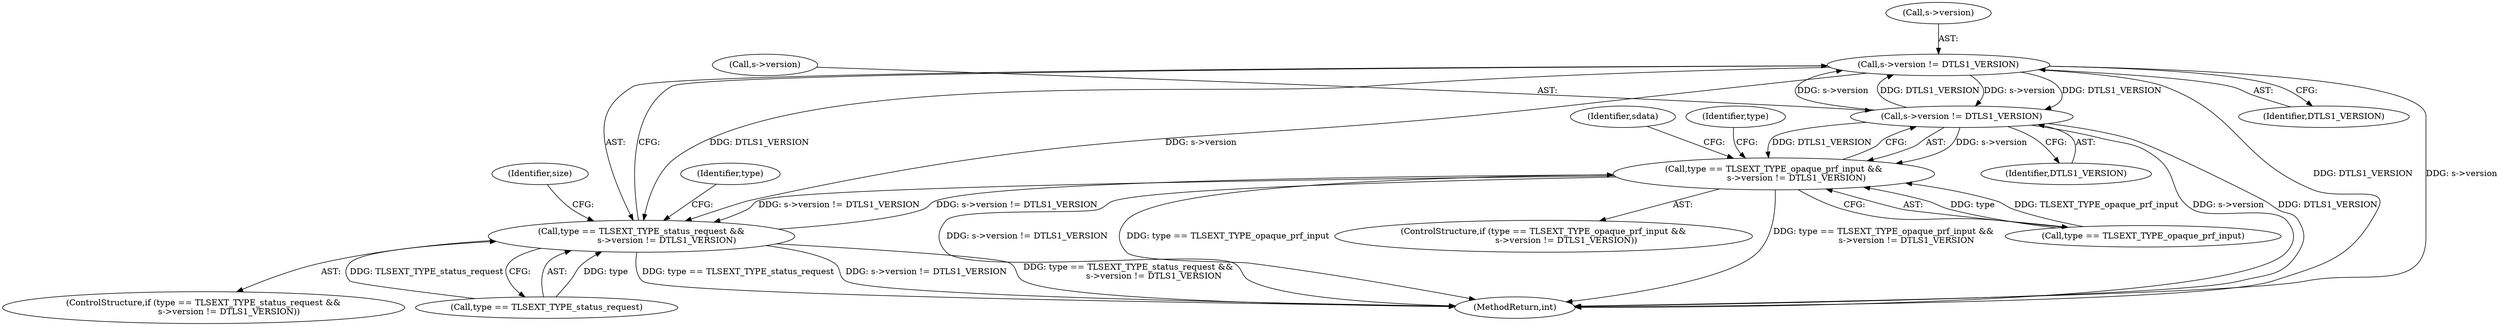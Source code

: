 digraph "0_openssl_2c0d295e26306e15a92eb23a84a1802005c1c137@pointer" {
"1000985" [label="(Call,s->version != DTLS1_VERSION)"];
"1000791" [label="(Call,s->version != DTLS1_VERSION)"];
"1000985" [label="(Call,s->version != DTLS1_VERSION)"];
"1000787" [label="(Call,type == TLSEXT_TYPE_opaque_prf_input &&\n                 s->version != DTLS1_VERSION)"];
"1000981" [label="(Call,type == TLSEXT_TYPE_status_request &&\n                   s->version != DTLS1_VERSION)"];
"1000899" [label="(Identifier,type)"];
"1001145" [label="(Identifier,type)"];
"1000792" [label="(Call,s->version)"];
"1000986" [label="(Call,s->version)"];
"1000799" [label="(Identifier,sdata)"];
"1000980" [label="(ControlStructure,if (type == TLSEXT_TYPE_status_request &&\n                   s->version != DTLS1_VERSION))"];
"1000985" [label="(Call,s->version != DTLS1_VERSION)"];
"1001268" [label="(MethodReturn,int)"];
"1000981" [label="(Call,type == TLSEXT_TYPE_status_request &&\n                   s->version != DTLS1_VERSION)"];
"1000787" [label="(Call,type == TLSEXT_TYPE_opaque_prf_input &&\n                 s->version != DTLS1_VERSION)"];
"1000786" [label="(ControlStructure,if (type == TLSEXT_TYPE_opaque_prf_input &&\n                 s->version != DTLS1_VERSION))"];
"1000788" [label="(Call,type == TLSEXT_TYPE_opaque_prf_input)"];
"1000982" [label="(Call,type == TLSEXT_TYPE_status_request)"];
"1000993" [label="(Identifier,size)"];
"1000795" [label="(Identifier,DTLS1_VERSION)"];
"1000791" [label="(Call,s->version != DTLS1_VERSION)"];
"1000989" [label="(Identifier,DTLS1_VERSION)"];
"1000985" -> "1000981"  [label="AST: "];
"1000985" -> "1000989"  [label="CFG: "];
"1000986" -> "1000985"  [label="AST: "];
"1000989" -> "1000985"  [label="AST: "];
"1000981" -> "1000985"  [label="CFG: "];
"1000985" -> "1001268"  [label="DDG: DTLS1_VERSION"];
"1000985" -> "1001268"  [label="DDG: s->version"];
"1000985" -> "1000791"  [label="DDG: s->version"];
"1000985" -> "1000791"  [label="DDG: DTLS1_VERSION"];
"1000985" -> "1000981"  [label="DDG: s->version"];
"1000985" -> "1000981"  [label="DDG: DTLS1_VERSION"];
"1000791" -> "1000985"  [label="DDG: s->version"];
"1000791" -> "1000985"  [label="DDG: DTLS1_VERSION"];
"1000791" -> "1000787"  [label="AST: "];
"1000791" -> "1000795"  [label="CFG: "];
"1000792" -> "1000791"  [label="AST: "];
"1000795" -> "1000791"  [label="AST: "];
"1000787" -> "1000791"  [label="CFG: "];
"1000791" -> "1001268"  [label="DDG: s->version"];
"1000791" -> "1001268"  [label="DDG: DTLS1_VERSION"];
"1000791" -> "1000787"  [label="DDG: s->version"];
"1000791" -> "1000787"  [label="DDG: DTLS1_VERSION"];
"1000787" -> "1000786"  [label="AST: "];
"1000787" -> "1000788"  [label="CFG: "];
"1000788" -> "1000787"  [label="AST: "];
"1000799" -> "1000787"  [label="CFG: "];
"1000899" -> "1000787"  [label="CFG: "];
"1000787" -> "1001268"  [label="DDG: s->version != DTLS1_VERSION"];
"1000787" -> "1001268"  [label="DDG: type == TLSEXT_TYPE_opaque_prf_input"];
"1000787" -> "1001268"  [label="DDG: type == TLSEXT_TYPE_opaque_prf_input &&\n                 s->version != DTLS1_VERSION"];
"1000788" -> "1000787"  [label="DDG: type"];
"1000788" -> "1000787"  [label="DDG: TLSEXT_TYPE_opaque_prf_input"];
"1000981" -> "1000787"  [label="DDG: s->version != DTLS1_VERSION"];
"1000787" -> "1000981"  [label="DDG: s->version != DTLS1_VERSION"];
"1000981" -> "1000980"  [label="AST: "];
"1000981" -> "1000982"  [label="CFG: "];
"1000982" -> "1000981"  [label="AST: "];
"1000993" -> "1000981"  [label="CFG: "];
"1001145" -> "1000981"  [label="CFG: "];
"1000981" -> "1001268"  [label="DDG: type == TLSEXT_TYPE_status_request &&\n                   s->version != DTLS1_VERSION"];
"1000981" -> "1001268"  [label="DDG: type == TLSEXT_TYPE_status_request"];
"1000981" -> "1001268"  [label="DDG: s->version != DTLS1_VERSION"];
"1000982" -> "1000981"  [label="DDG: type"];
"1000982" -> "1000981"  [label="DDG: TLSEXT_TYPE_status_request"];
}
